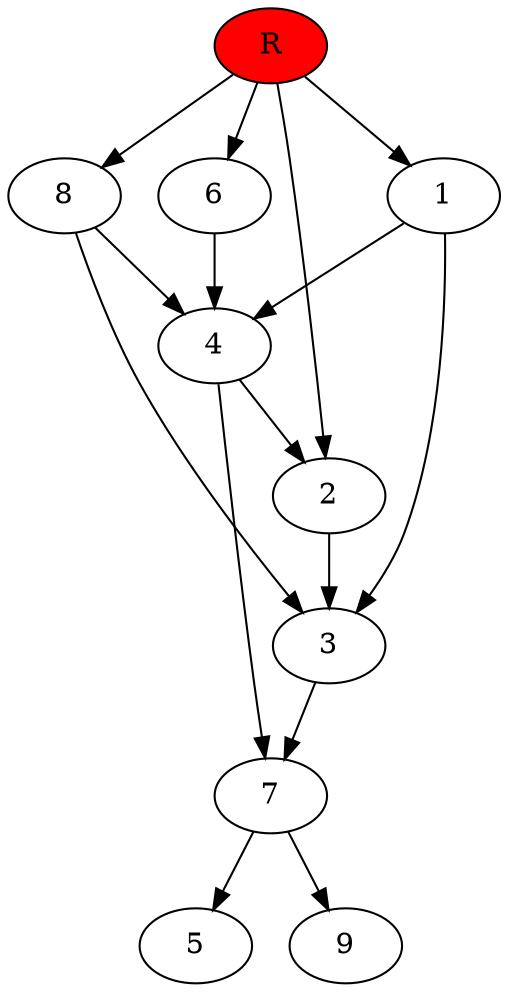 digraph prb31602 {
	1
	2
	3
	4
	5
	6
	7
	8
	R [fillcolor="#ff0000" style=filled]
	1 -> 3
	1 -> 4
	2 -> 3
	3 -> 7
	4 -> 2
	4 -> 7
	6 -> 4
	7 -> 5
	7 -> 9
	8 -> 3
	8 -> 4
	R -> 1
	R -> 2
	R -> 6
	R -> 8
}
